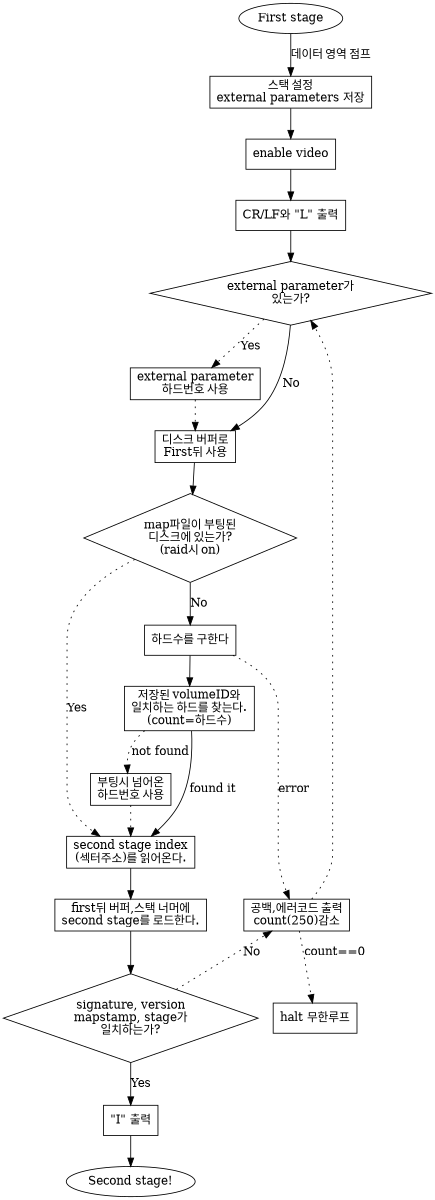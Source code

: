 digraph first {
size="6,8";
_main [shape=ellipse,label="First stage"];
node [shape=box];
_main->start [label="데이터 영역 점프"];
start [label="스택 설정\nexternal parameters 저장"]; // 스택=0x7c0:2048
start->video_on;
video_on [label="enable video"];
video_on->prtL; 
prtL [label="CR/LF와 \"L\" 출력"];
prtL->lagain;
lagain [shape=diamond,label="external parameter가\n있는가?"];
lagain->boot_in_dl [label="No"];
lagain->yes_extp [label="Yes",style=dotted];
yes_extp [label="external parameter\n하드번호 사용"];
yes_extp->boot_in_dl [style=dotted];
boot_in_dl [label="디스크 버퍼로\nFirst뒤 사용"]; // MBR을 읽거나 index sector를 읽는다.
boot_in_dl-> map_on_boot;
map_on_boot [shape=diamond,label="map파일이 부팅된\n디스크에 있는가?\n(raid시 on)"]; //FLAG_MAP_ON_BOOT
map_on_boot->use_boot [label="Yes",style=dotted];
map_on_boot->use_installed [label="No"];
use_installed [label="하드수를 구한다"]
use_installed->error [label="error",style=dotted];
use_installed->vagain;
vagain [label="저장된 volumeID와\n일치하는 하드를 찾는다.\n(count=하드수)"];
vagain->use_boot [label="found it"];
vagain->not_found [style=dotted,label="not found"];
not_found [label="부팅시 넘어온\n하드번호 사용"];
not_found->use_boot [style=dotted];
use_boot [label="second stage index\n(섹터주소)를 읽어온다."]
use_boot->sload;
sload [label="first뒤 버퍼,스택 너머에\nsecond stage를 로드한다."];
sload->chk_sig;
chk_sig [label="signature, version\nmapstamp, stage가\n일치하는가?",shape=diamond];
chk_sig->prtI [label="Yes"];
chk_sig->error [label="No",style=dotted];
prtI [label="\"I\" 출력"];
prtI->second
second [shape=ellipse,label="Second stage!"];
error[label="공백,에러코드 출력\ncount(250)감소"];
{rank=same;sload error}
error->lagain [style=dotted];
error->zzz [label="count==0",style=dotted];
zzz [label="halt 무한루프"];
}
